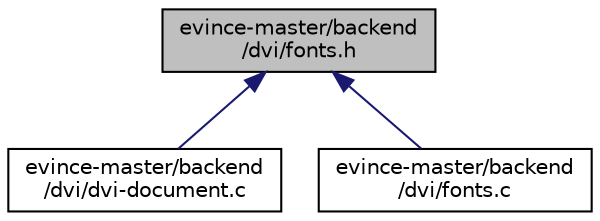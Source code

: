 digraph "evince-master/backend/dvi/fonts.h"
{
  edge [fontname="Helvetica",fontsize="10",labelfontname="Helvetica",labelfontsize="10"];
  node [fontname="Helvetica",fontsize="10",shape=record];
  Node1 [label="evince-master/backend\l/dvi/fonts.h",height=0.2,width=0.4,color="black", fillcolor="grey75", style="filled" fontcolor="black"];
  Node1 -> Node2 [dir="back",color="midnightblue",fontsize="10",style="solid",fontname="Helvetica"];
  Node2 [label="evince-master/backend\l/dvi/dvi-document.c",height=0.2,width=0.4,color="black", fillcolor="white", style="filled",URL="$d3/df3/dvi-document_8c.html"];
  Node1 -> Node3 [dir="back",color="midnightblue",fontsize="10",style="solid",fontname="Helvetica"];
  Node3 [label="evince-master/backend\l/dvi/fonts.c",height=0.2,width=0.4,color="black", fillcolor="white", style="filled",URL="$d8/d57/fonts_8c.html"];
}
